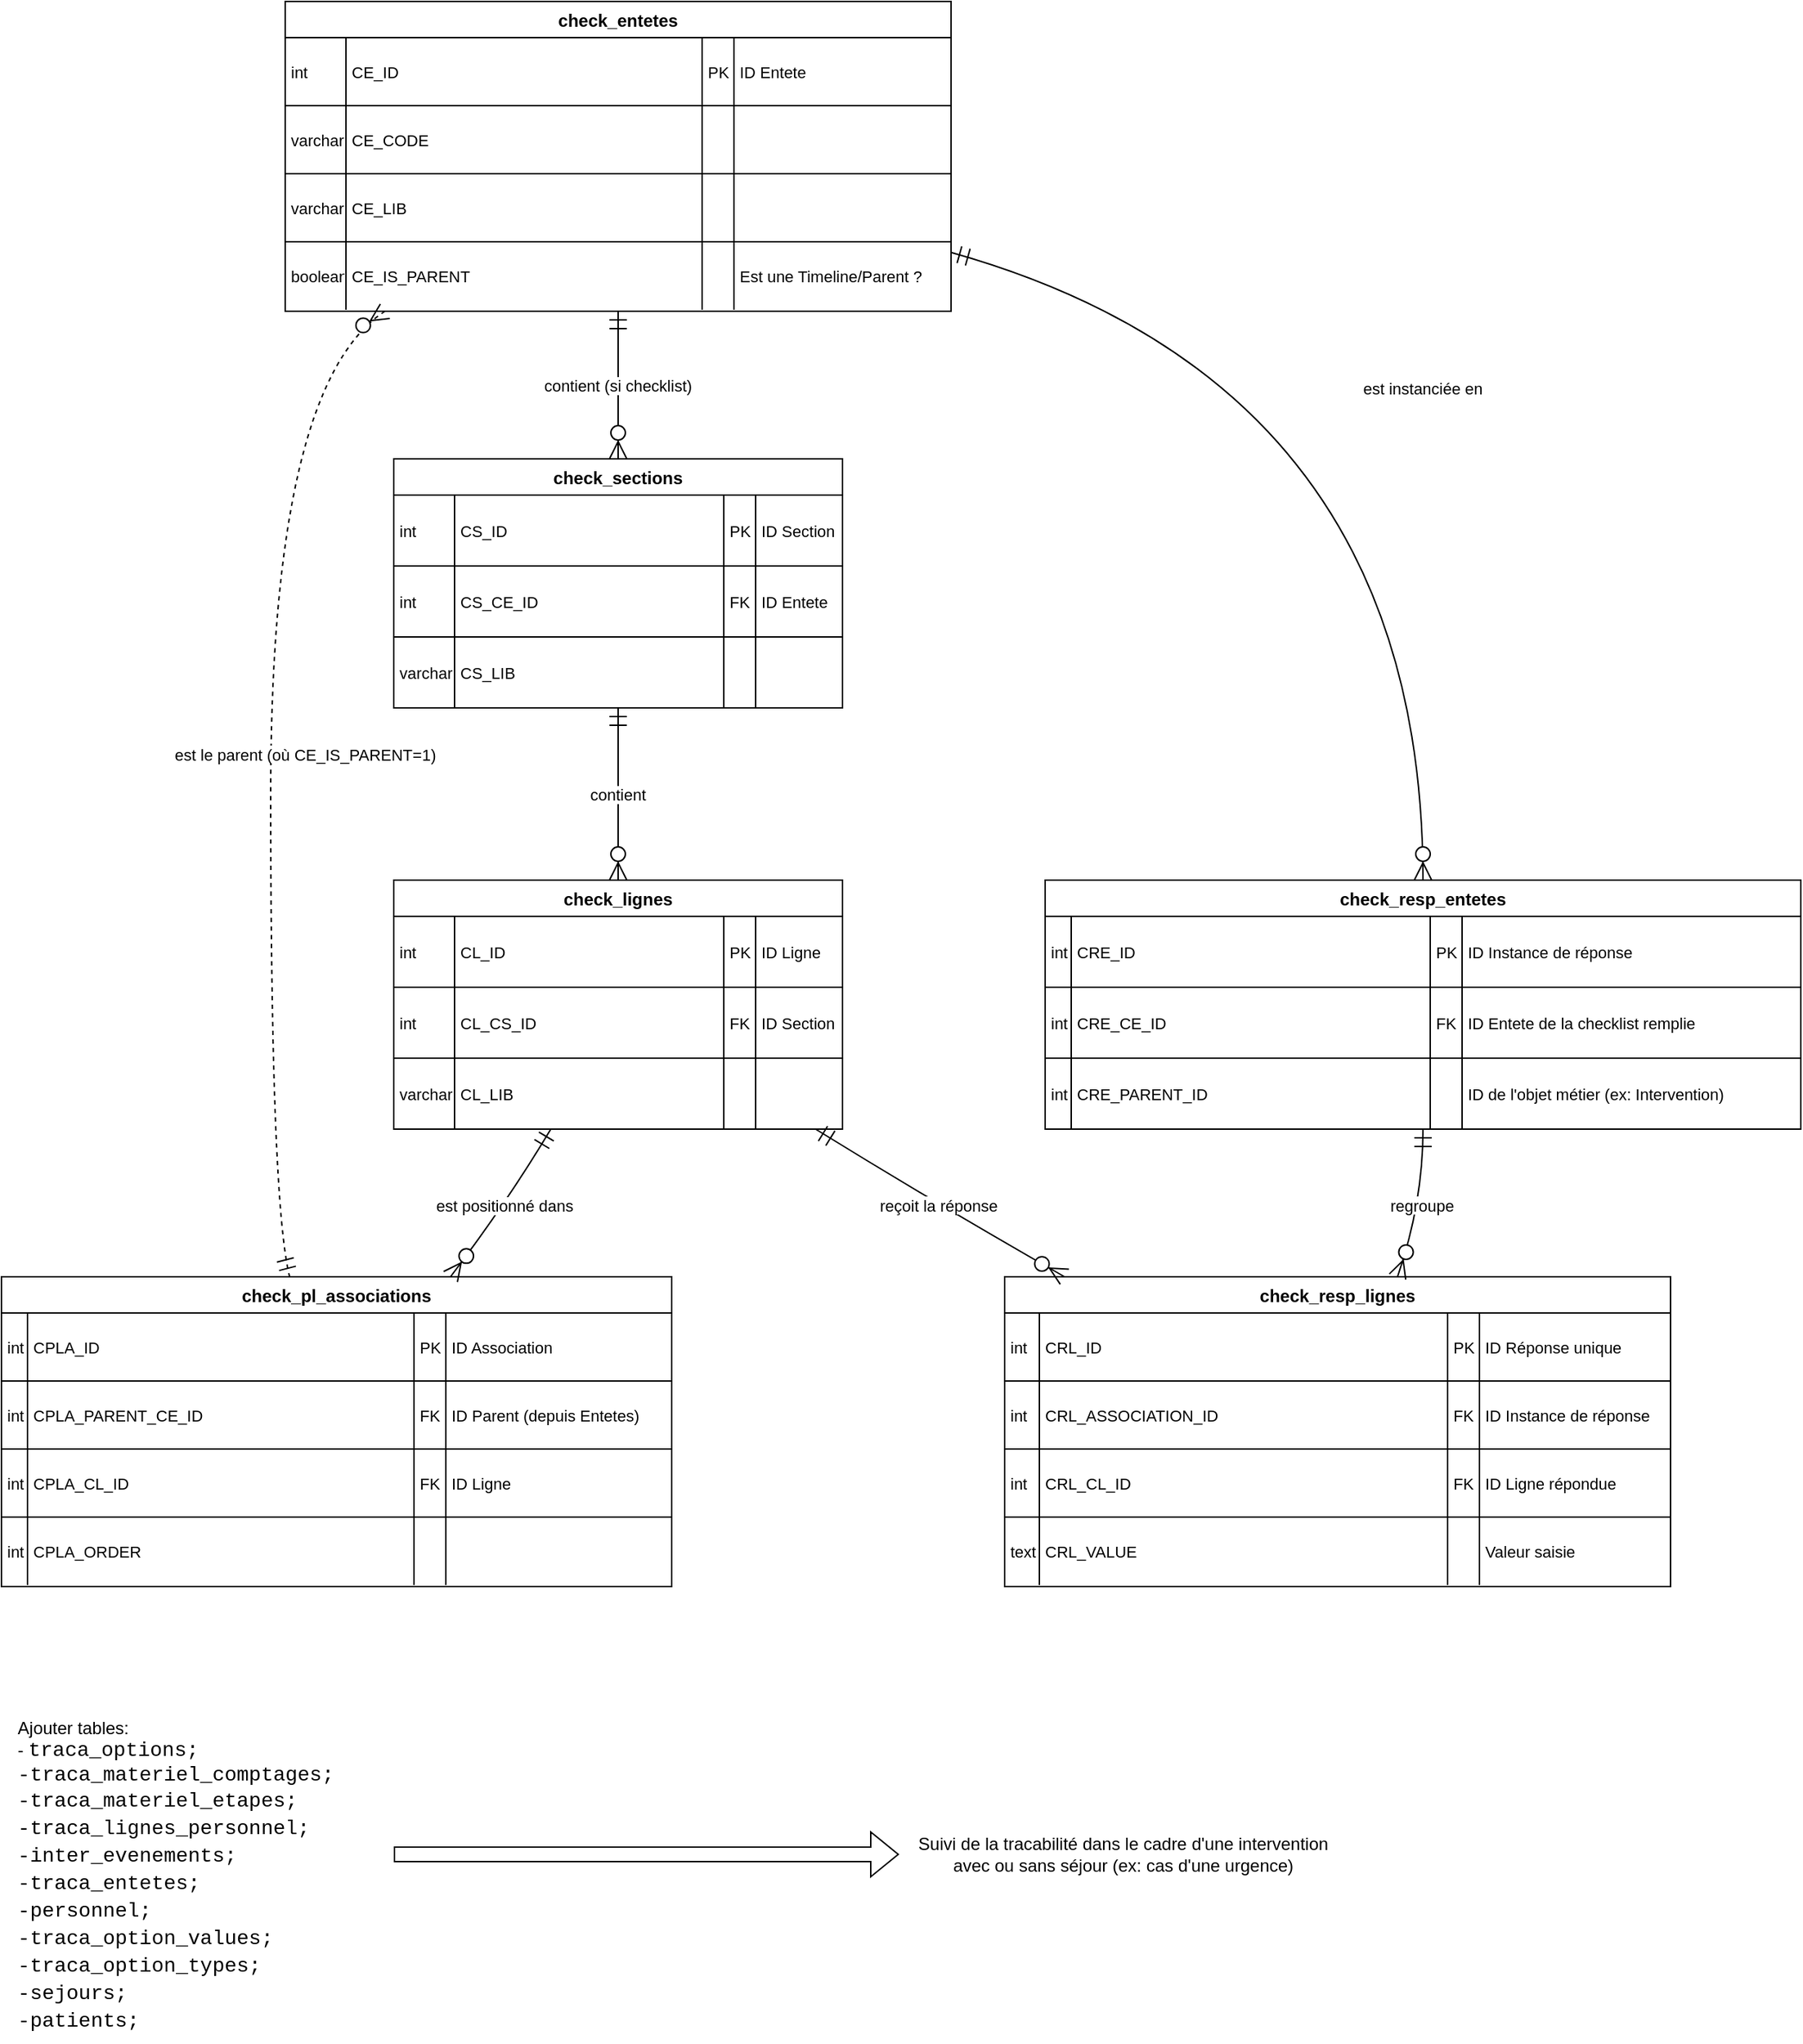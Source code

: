 <mxfile version="28.1.0">
  <diagram name="Page-1" id="tI0450gGZymvDKFin5-Z">
    <mxGraphModel dx="1001" dy="607" grid="1" gridSize="10" guides="1" tooltips="1" connect="1" arrows="1" fold="1" page="1" pageScale="1" pageWidth="1169" pageHeight="827" math="0" shadow="0">
      <root>
        <mxCell id="0" />
        <mxCell id="1" parent="0" />
        <mxCell id="Z1fGYT5zxFmEMoDy-E8V-218" value="check_entetes" style="shape=table;startSize=25;container=1;collapsible=0;childLayout=tableLayout;fixedRows=1;rowLines=1;fontStyle=1;align=center;resizeLast=1;" parent="1" vertex="1">
          <mxGeometry x="216" y="20" width="460" height="214" as="geometry" />
        </mxCell>
        <mxCell id="Z1fGYT5zxFmEMoDy-E8V-219" style="shape=tableRow;horizontal=0;startSize=0;swimlaneHead=0;swimlaneBody=0;fillColor=none;collapsible=0;dropTarget=0;points=[[0,0.5],[1,0.5]];portConstraint=eastwest;top=0;left=0;right=0;bottom=0;" parent="Z1fGYT5zxFmEMoDy-E8V-218" vertex="1">
          <mxGeometry y="25" width="460" height="47" as="geometry" />
        </mxCell>
        <mxCell id="Z1fGYT5zxFmEMoDy-E8V-220" value="int" style="shape=partialRectangle;connectable=0;fillColor=none;top=0;left=0;bottom=0;right=0;align=left;spacingLeft=2;overflow=hidden;fontSize=11;" parent="Z1fGYT5zxFmEMoDy-E8V-219" vertex="1">
          <mxGeometry width="42" height="47" as="geometry">
            <mxRectangle width="42" height="47" as="alternateBounds" />
          </mxGeometry>
        </mxCell>
        <mxCell id="Z1fGYT5zxFmEMoDy-E8V-221" value="CE_ID" style="shape=partialRectangle;connectable=0;fillColor=none;top=0;left=0;bottom=0;right=0;align=left;spacingLeft=2;overflow=hidden;fontSize=11;" parent="Z1fGYT5zxFmEMoDy-E8V-219" vertex="1">
          <mxGeometry x="42" width="246" height="47" as="geometry">
            <mxRectangle width="246" height="47" as="alternateBounds" />
          </mxGeometry>
        </mxCell>
        <mxCell id="Z1fGYT5zxFmEMoDy-E8V-222" value="PK" style="shape=partialRectangle;connectable=0;fillColor=none;top=0;left=0;bottom=0;right=0;align=left;spacingLeft=2;overflow=hidden;fontSize=11;" parent="Z1fGYT5zxFmEMoDy-E8V-219" vertex="1">
          <mxGeometry x="288" width="22" height="47" as="geometry">
            <mxRectangle width="22" height="47" as="alternateBounds" />
          </mxGeometry>
        </mxCell>
        <mxCell id="Z1fGYT5zxFmEMoDy-E8V-223" value="ID Entete" style="shape=partialRectangle;connectable=0;fillColor=none;top=0;left=0;bottom=0;right=0;align=left;spacingLeft=2;overflow=hidden;fontSize=11;" parent="Z1fGYT5zxFmEMoDy-E8V-219" vertex="1">
          <mxGeometry x="310" width="150" height="47" as="geometry">
            <mxRectangle width="150" height="47" as="alternateBounds" />
          </mxGeometry>
        </mxCell>
        <mxCell id="Z1fGYT5zxFmEMoDy-E8V-224" style="shape=tableRow;horizontal=0;startSize=0;swimlaneHead=0;swimlaneBody=0;fillColor=none;collapsible=0;dropTarget=0;points=[[0,0.5],[1,0.5]];portConstraint=eastwest;top=0;left=0;right=0;bottom=0;" parent="Z1fGYT5zxFmEMoDy-E8V-218" vertex="1">
          <mxGeometry y="72" width="460" height="47" as="geometry" />
        </mxCell>
        <mxCell id="Z1fGYT5zxFmEMoDy-E8V-225" value="varchar" style="shape=partialRectangle;connectable=0;fillColor=none;top=0;left=0;bottom=0;right=0;align=left;spacingLeft=2;overflow=hidden;fontSize=11;" parent="Z1fGYT5zxFmEMoDy-E8V-224" vertex="1">
          <mxGeometry width="42" height="47" as="geometry">
            <mxRectangle width="42" height="47" as="alternateBounds" />
          </mxGeometry>
        </mxCell>
        <mxCell id="Z1fGYT5zxFmEMoDy-E8V-226" value="CE_CODE" style="shape=partialRectangle;connectable=0;fillColor=none;top=0;left=0;bottom=0;right=0;align=left;spacingLeft=2;overflow=hidden;fontSize=11;" parent="Z1fGYT5zxFmEMoDy-E8V-224" vertex="1">
          <mxGeometry x="42" width="246" height="47" as="geometry">
            <mxRectangle width="246" height="47" as="alternateBounds" />
          </mxGeometry>
        </mxCell>
        <mxCell id="Z1fGYT5zxFmEMoDy-E8V-227" value="" style="shape=partialRectangle;connectable=0;fillColor=none;top=0;left=0;bottom=0;right=0;align=left;spacingLeft=2;overflow=hidden;fontSize=11;" parent="Z1fGYT5zxFmEMoDy-E8V-224" vertex="1">
          <mxGeometry x="288" width="22" height="47" as="geometry">
            <mxRectangle width="22" height="47" as="alternateBounds" />
          </mxGeometry>
        </mxCell>
        <mxCell id="Z1fGYT5zxFmEMoDy-E8V-228" value="" style="shape=partialRectangle;connectable=0;fillColor=none;top=0;left=0;bottom=0;right=0;align=left;spacingLeft=2;overflow=hidden;fontSize=11;" parent="Z1fGYT5zxFmEMoDy-E8V-224" vertex="1">
          <mxGeometry x="310" width="150" height="47" as="geometry">
            <mxRectangle width="150" height="47" as="alternateBounds" />
          </mxGeometry>
        </mxCell>
        <mxCell id="Z1fGYT5zxFmEMoDy-E8V-229" style="shape=tableRow;horizontal=0;startSize=0;swimlaneHead=0;swimlaneBody=0;fillColor=none;collapsible=0;dropTarget=0;points=[[0,0.5],[1,0.5]];portConstraint=eastwest;top=0;left=0;right=0;bottom=0;" parent="Z1fGYT5zxFmEMoDy-E8V-218" vertex="1">
          <mxGeometry y="119" width="460" height="47" as="geometry" />
        </mxCell>
        <mxCell id="Z1fGYT5zxFmEMoDy-E8V-230" value="varchar" style="shape=partialRectangle;connectable=0;fillColor=none;top=0;left=0;bottom=0;right=0;align=left;spacingLeft=2;overflow=hidden;fontSize=11;" parent="Z1fGYT5zxFmEMoDy-E8V-229" vertex="1">
          <mxGeometry width="42" height="47" as="geometry">
            <mxRectangle width="42" height="47" as="alternateBounds" />
          </mxGeometry>
        </mxCell>
        <mxCell id="Z1fGYT5zxFmEMoDy-E8V-231" value="CE_LIB" style="shape=partialRectangle;connectable=0;fillColor=none;top=0;left=0;bottom=0;right=0;align=left;spacingLeft=2;overflow=hidden;fontSize=11;" parent="Z1fGYT5zxFmEMoDy-E8V-229" vertex="1">
          <mxGeometry x="42" width="246" height="47" as="geometry">
            <mxRectangle width="246" height="47" as="alternateBounds" />
          </mxGeometry>
        </mxCell>
        <mxCell id="Z1fGYT5zxFmEMoDy-E8V-232" value="" style="shape=partialRectangle;connectable=0;fillColor=none;top=0;left=0;bottom=0;right=0;align=left;spacingLeft=2;overflow=hidden;fontSize=11;" parent="Z1fGYT5zxFmEMoDy-E8V-229" vertex="1">
          <mxGeometry x="288" width="22" height="47" as="geometry">
            <mxRectangle width="22" height="47" as="alternateBounds" />
          </mxGeometry>
        </mxCell>
        <mxCell id="Z1fGYT5zxFmEMoDy-E8V-233" value="" style="shape=partialRectangle;connectable=0;fillColor=none;top=0;left=0;bottom=0;right=0;align=left;spacingLeft=2;overflow=hidden;fontSize=11;" parent="Z1fGYT5zxFmEMoDy-E8V-229" vertex="1">
          <mxGeometry x="310" width="150" height="47" as="geometry">
            <mxRectangle width="150" height="47" as="alternateBounds" />
          </mxGeometry>
        </mxCell>
        <mxCell id="Z1fGYT5zxFmEMoDy-E8V-234" style="shape=tableRow;horizontal=0;startSize=0;swimlaneHead=0;swimlaneBody=0;fillColor=none;collapsible=0;dropTarget=0;points=[[0,0.5],[1,0.5]];portConstraint=eastwest;top=0;left=0;right=0;bottom=0;" parent="Z1fGYT5zxFmEMoDy-E8V-218" vertex="1">
          <mxGeometry y="166" width="460" height="47" as="geometry" />
        </mxCell>
        <mxCell id="Z1fGYT5zxFmEMoDy-E8V-235" value="boolean" style="shape=partialRectangle;connectable=0;fillColor=none;top=0;left=0;bottom=0;right=0;align=left;spacingLeft=2;overflow=hidden;fontSize=11;" parent="Z1fGYT5zxFmEMoDy-E8V-234" vertex="1">
          <mxGeometry width="42" height="47" as="geometry">
            <mxRectangle width="42" height="47" as="alternateBounds" />
          </mxGeometry>
        </mxCell>
        <mxCell id="Z1fGYT5zxFmEMoDy-E8V-236" value="CE_IS_PARENT" style="shape=partialRectangle;connectable=0;fillColor=none;top=0;left=0;bottom=0;right=0;align=left;spacingLeft=2;overflow=hidden;fontSize=11;" parent="Z1fGYT5zxFmEMoDy-E8V-234" vertex="1">
          <mxGeometry x="42" width="246" height="47" as="geometry">
            <mxRectangle width="246" height="47" as="alternateBounds" />
          </mxGeometry>
        </mxCell>
        <mxCell id="Z1fGYT5zxFmEMoDy-E8V-237" value="" style="shape=partialRectangle;connectable=0;fillColor=none;top=0;left=0;bottom=0;right=0;align=left;spacingLeft=2;overflow=hidden;fontSize=11;" parent="Z1fGYT5zxFmEMoDy-E8V-234" vertex="1">
          <mxGeometry x="288" width="22" height="47" as="geometry">
            <mxRectangle width="22" height="47" as="alternateBounds" />
          </mxGeometry>
        </mxCell>
        <mxCell id="Z1fGYT5zxFmEMoDy-E8V-238" value="Est une Timeline/Parent ?" style="shape=partialRectangle;connectable=0;fillColor=none;top=0;left=0;bottom=0;right=0;align=left;spacingLeft=2;overflow=hidden;fontSize=11;" parent="Z1fGYT5zxFmEMoDy-E8V-234" vertex="1">
          <mxGeometry x="310" width="150" height="47" as="geometry">
            <mxRectangle width="150" height="47" as="alternateBounds" />
          </mxGeometry>
        </mxCell>
        <mxCell id="Z1fGYT5zxFmEMoDy-E8V-239" value="check_sections" style="shape=table;startSize=25;container=1;collapsible=0;childLayout=tableLayout;fixedRows=1;rowLines=1;fontStyle=1;align=center;resizeLast=1;" parent="1" vertex="1">
          <mxGeometry x="291" y="336" width="310" height="172" as="geometry" />
        </mxCell>
        <mxCell id="Z1fGYT5zxFmEMoDy-E8V-240" style="shape=tableRow;horizontal=0;startSize=0;swimlaneHead=0;swimlaneBody=0;fillColor=none;collapsible=0;dropTarget=0;points=[[0,0.5],[1,0.5]];portConstraint=eastwest;top=0;left=0;right=0;bottom=0;" parent="Z1fGYT5zxFmEMoDy-E8V-239" vertex="1">
          <mxGeometry y="25" width="310" height="49" as="geometry" />
        </mxCell>
        <mxCell id="Z1fGYT5zxFmEMoDy-E8V-241" value="int" style="shape=partialRectangle;connectable=0;fillColor=none;top=0;left=0;bottom=0;right=0;align=left;spacingLeft=2;overflow=hidden;fontSize=11;" parent="Z1fGYT5zxFmEMoDy-E8V-240" vertex="1">
          <mxGeometry width="42" height="49" as="geometry">
            <mxRectangle width="42" height="49" as="alternateBounds" />
          </mxGeometry>
        </mxCell>
        <mxCell id="Z1fGYT5zxFmEMoDy-E8V-242" value="CS_ID" style="shape=partialRectangle;connectable=0;fillColor=none;top=0;left=0;bottom=0;right=0;align=left;spacingLeft=2;overflow=hidden;fontSize=11;" parent="Z1fGYT5zxFmEMoDy-E8V-240" vertex="1">
          <mxGeometry x="42" width="186" height="49" as="geometry">
            <mxRectangle width="186" height="49" as="alternateBounds" />
          </mxGeometry>
        </mxCell>
        <mxCell id="Z1fGYT5zxFmEMoDy-E8V-243" value="PK" style="shape=partialRectangle;connectable=0;fillColor=none;top=0;left=0;bottom=0;right=0;align=left;spacingLeft=2;overflow=hidden;fontSize=11;" parent="Z1fGYT5zxFmEMoDy-E8V-240" vertex="1">
          <mxGeometry x="228" width="22" height="49" as="geometry">
            <mxRectangle width="22" height="49" as="alternateBounds" />
          </mxGeometry>
        </mxCell>
        <mxCell id="Z1fGYT5zxFmEMoDy-E8V-244" value="ID Section" style="shape=partialRectangle;connectable=0;fillColor=none;top=0;left=0;bottom=0;right=0;align=left;spacingLeft=2;overflow=hidden;fontSize=11;" parent="Z1fGYT5zxFmEMoDy-E8V-240" vertex="1">
          <mxGeometry x="250" width="60" height="49" as="geometry">
            <mxRectangle width="60" height="49" as="alternateBounds" />
          </mxGeometry>
        </mxCell>
        <mxCell id="Z1fGYT5zxFmEMoDy-E8V-245" style="shape=tableRow;horizontal=0;startSize=0;swimlaneHead=0;swimlaneBody=0;fillColor=none;collapsible=0;dropTarget=0;points=[[0,0.5],[1,0.5]];portConstraint=eastwest;top=0;left=0;right=0;bottom=0;" parent="Z1fGYT5zxFmEMoDy-E8V-239" vertex="1">
          <mxGeometry y="74" width="310" height="49" as="geometry" />
        </mxCell>
        <mxCell id="Z1fGYT5zxFmEMoDy-E8V-246" value="int" style="shape=partialRectangle;connectable=0;fillColor=none;top=0;left=0;bottom=0;right=0;align=left;spacingLeft=2;overflow=hidden;fontSize=11;" parent="Z1fGYT5zxFmEMoDy-E8V-245" vertex="1">
          <mxGeometry width="42" height="49" as="geometry">
            <mxRectangle width="42" height="49" as="alternateBounds" />
          </mxGeometry>
        </mxCell>
        <mxCell id="Z1fGYT5zxFmEMoDy-E8V-247" value="CS_CE_ID" style="shape=partialRectangle;connectable=0;fillColor=none;top=0;left=0;bottom=0;right=0;align=left;spacingLeft=2;overflow=hidden;fontSize=11;" parent="Z1fGYT5zxFmEMoDy-E8V-245" vertex="1">
          <mxGeometry x="42" width="186" height="49" as="geometry">
            <mxRectangle width="186" height="49" as="alternateBounds" />
          </mxGeometry>
        </mxCell>
        <mxCell id="Z1fGYT5zxFmEMoDy-E8V-248" value="FK" style="shape=partialRectangle;connectable=0;fillColor=none;top=0;left=0;bottom=0;right=0;align=left;spacingLeft=2;overflow=hidden;fontSize=11;" parent="Z1fGYT5zxFmEMoDy-E8V-245" vertex="1">
          <mxGeometry x="228" width="22" height="49" as="geometry">
            <mxRectangle width="22" height="49" as="alternateBounds" />
          </mxGeometry>
        </mxCell>
        <mxCell id="Z1fGYT5zxFmEMoDy-E8V-249" value="ID Entete" style="shape=partialRectangle;connectable=0;fillColor=none;top=0;left=0;bottom=0;right=0;align=left;spacingLeft=2;overflow=hidden;fontSize=11;" parent="Z1fGYT5zxFmEMoDy-E8V-245" vertex="1">
          <mxGeometry x="250" width="60" height="49" as="geometry">
            <mxRectangle width="60" height="49" as="alternateBounds" />
          </mxGeometry>
        </mxCell>
        <mxCell id="Z1fGYT5zxFmEMoDy-E8V-250" style="shape=tableRow;horizontal=0;startSize=0;swimlaneHead=0;swimlaneBody=0;fillColor=none;collapsible=0;dropTarget=0;points=[[0,0.5],[1,0.5]];portConstraint=eastwest;top=0;left=0;right=0;bottom=0;" parent="Z1fGYT5zxFmEMoDy-E8V-239" vertex="1">
          <mxGeometry y="123" width="310" height="49" as="geometry" />
        </mxCell>
        <mxCell id="Z1fGYT5zxFmEMoDy-E8V-251" value="varchar" style="shape=partialRectangle;connectable=0;fillColor=none;top=0;left=0;bottom=0;right=0;align=left;spacingLeft=2;overflow=hidden;fontSize=11;" parent="Z1fGYT5zxFmEMoDy-E8V-250" vertex="1">
          <mxGeometry width="42" height="49" as="geometry">
            <mxRectangle width="42" height="49" as="alternateBounds" />
          </mxGeometry>
        </mxCell>
        <mxCell id="Z1fGYT5zxFmEMoDy-E8V-252" value="CS_LIB" style="shape=partialRectangle;connectable=0;fillColor=none;top=0;left=0;bottom=0;right=0;align=left;spacingLeft=2;overflow=hidden;fontSize=11;" parent="Z1fGYT5zxFmEMoDy-E8V-250" vertex="1">
          <mxGeometry x="42" width="186" height="49" as="geometry">
            <mxRectangle width="186" height="49" as="alternateBounds" />
          </mxGeometry>
        </mxCell>
        <mxCell id="Z1fGYT5zxFmEMoDy-E8V-253" value="" style="shape=partialRectangle;connectable=0;fillColor=none;top=0;left=0;bottom=0;right=0;align=left;spacingLeft=2;overflow=hidden;fontSize=11;" parent="Z1fGYT5zxFmEMoDy-E8V-250" vertex="1">
          <mxGeometry x="228" width="22" height="49" as="geometry">
            <mxRectangle width="22" height="49" as="alternateBounds" />
          </mxGeometry>
        </mxCell>
        <mxCell id="Z1fGYT5zxFmEMoDy-E8V-254" value="" style="shape=partialRectangle;connectable=0;fillColor=none;top=0;left=0;bottom=0;right=0;align=left;spacingLeft=2;overflow=hidden;fontSize=11;" parent="Z1fGYT5zxFmEMoDy-E8V-250" vertex="1">
          <mxGeometry x="250" width="60" height="49" as="geometry">
            <mxRectangle width="60" height="49" as="alternateBounds" />
          </mxGeometry>
        </mxCell>
        <mxCell id="Z1fGYT5zxFmEMoDy-E8V-255" value="check_lignes" style="shape=table;startSize=25;container=1;collapsible=0;childLayout=tableLayout;fixedRows=1;rowLines=1;fontStyle=1;align=center;resizeLast=1;" parent="1" vertex="1">
          <mxGeometry x="291" y="627" width="310" height="172" as="geometry" />
        </mxCell>
        <mxCell id="Z1fGYT5zxFmEMoDy-E8V-256" style="shape=tableRow;horizontal=0;startSize=0;swimlaneHead=0;swimlaneBody=0;fillColor=none;collapsible=0;dropTarget=0;points=[[0,0.5],[1,0.5]];portConstraint=eastwest;top=0;left=0;right=0;bottom=0;" parent="Z1fGYT5zxFmEMoDy-E8V-255" vertex="1">
          <mxGeometry y="25" width="310" height="49" as="geometry" />
        </mxCell>
        <mxCell id="Z1fGYT5zxFmEMoDy-E8V-257" value="int" style="shape=partialRectangle;connectable=0;fillColor=none;top=0;left=0;bottom=0;right=0;align=left;spacingLeft=2;overflow=hidden;fontSize=11;" parent="Z1fGYT5zxFmEMoDy-E8V-256" vertex="1">
          <mxGeometry width="42" height="49" as="geometry">
            <mxRectangle width="42" height="49" as="alternateBounds" />
          </mxGeometry>
        </mxCell>
        <mxCell id="Z1fGYT5zxFmEMoDy-E8V-258" value="CL_ID" style="shape=partialRectangle;connectable=0;fillColor=none;top=0;left=0;bottom=0;right=0;align=left;spacingLeft=2;overflow=hidden;fontSize=11;" parent="Z1fGYT5zxFmEMoDy-E8V-256" vertex="1">
          <mxGeometry x="42" width="186" height="49" as="geometry">
            <mxRectangle width="186" height="49" as="alternateBounds" />
          </mxGeometry>
        </mxCell>
        <mxCell id="Z1fGYT5zxFmEMoDy-E8V-259" value="PK" style="shape=partialRectangle;connectable=0;fillColor=none;top=0;left=0;bottom=0;right=0;align=left;spacingLeft=2;overflow=hidden;fontSize=11;" parent="Z1fGYT5zxFmEMoDy-E8V-256" vertex="1">
          <mxGeometry x="228" width="22" height="49" as="geometry">
            <mxRectangle width="22" height="49" as="alternateBounds" />
          </mxGeometry>
        </mxCell>
        <mxCell id="Z1fGYT5zxFmEMoDy-E8V-260" value="ID Ligne" style="shape=partialRectangle;connectable=0;fillColor=none;top=0;left=0;bottom=0;right=0;align=left;spacingLeft=2;overflow=hidden;fontSize=11;" parent="Z1fGYT5zxFmEMoDy-E8V-256" vertex="1">
          <mxGeometry x="250" width="60" height="49" as="geometry">
            <mxRectangle width="60" height="49" as="alternateBounds" />
          </mxGeometry>
        </mxCell>
        <mxCell id="Z1fGYT5zxFmEMoDy-E8V-261" style="shape=tableRow;horizontal=0;startSize=0;swimlaneHead=0;swimlaneBody=0;fillColor=none;collapsible=0;dropTarget=0;points=[[0,0.5],[1,0.5]];portConstraint=eastwest;top=0;left=0;right=0;bottom=0;" parent="Z1fGYT5zxFmEMoDy-E8V-255" vertex="1">
          <mxGeometry y="74" width="310" height="49" as="geometry" />
        </mxCell>
        <mxCell id="Z1fGYT5zxFmEMoDy-E8V-262" value="int" style="shape=partialRectangle;connectable=0;fillColor=none;top=0;left=0;bottom=0;right=0;align=left;spacingLeft=2;overflow=hidden;fontSize=11;" parent="Z1fGYT5zxFmEMoDy-E8V-261" vertex="1">
          <mxGeometry width="42" height="49" as="geometry">
            <mxRectangle width="42" height="49" as="alternateBounds" />
          </mxGeometry>
        </mxCell>
        <mxCell id="Z1fGYT5zxFmEMoDy-E8V-263" value="CL_CS_ID" style="shape=partialRectangle;connectable=0;fillColor=none;top=0;left=0;bottom=0;right=0;align=left;spacingLeft=2;overflow=hidden;fontSize=11;" parent="Z1fGYT5zxFmEMoDy-E8V-261" vertex="1">
          <mxGeometry x="42" width="186" height="49" as="geometry">
            <mxRectangle width="186" height="49" as="alternateBounds" />
          </mxGeometry>
        </mxCell>
        <mxCell id="Z1fGYT5zxFmEMoDy-E8V-264" value="FK" style="shape=partialRectangle;connectable=0;fillColor=none;top=0;left=0;bottom=0;right=0;align=left;spacingLeft=2;overflow=hidden;fontSize=11;" parent="Z1fGYT5zxFmEMoDy-E8V-261" vertex="1">
          <mxGeometry x="228" width="22" height="49" as="geometry">
            <mxRectangle width="22" height="49" as="alternateBounds" />
          </mxGeometry>
        </mxCell>
        <mxCell id="Z1fGYT5zxFmEMoDy-E8V-265" value="ID Section" style="shape=partialRectangle;connectable=0;fillColor=none;top=0;left=0;bottom=0;right=0;align=left;spacingLeft=2;overflow=hidden;fontSize=11;" parent="Z1fGYT5zxFmEMoDy-E8V-261" vertex="1">
          <mxGeometry x="250" width="60" height="49" as="geometry">
            <mxRectangle width="60" height="49" as="alternateBounds" />
          </mxGeometry>
        </mxCell>
        <mxCell id="Z1fGYT5zxFmEMoDy-E8V-266" style="shape=tableRow;horizontal=0;startSize=0;swimlaneHead=0;swimlaneBody=0;fillColor=none;collapsible=0;dropTarget=0;points=[[0,0.5],[1,0.5]];portConstraint=eastwest;top=0;left=0;right=0;bottom=0;" parent="Z1fGYT5zxFmEMoDy-E8V-255" vertex="1">
          <mxGeometry y="123" width="310" height="49" as="geometry" />
        </mxCell>
        <mxCell id="Z1fGYT5zxFmEMoDy-E8V-267" value="varchar" style="shape=partialRectangle;connectable=0;fillColor=none;top=0;left=0;bottom=0;right=0;align=left;spacingLeft=2;overflow=hidden;fontSize=11;" parent="Z1fGYT5zxFmEMoDy-E8V-266" vertex="1">
          <mxGeometry width="42" height="49" as="geometry">
            <mxRectangle width="42" height="49" as="alternateBounds" />
          </mxGeometry>
        </mxCell>
        <mxCell id="Z1fGYT5zxFmEMoDy-E8V-268" value="CL_LIB" style="shape=partialRectangle;connectable=0;fillColor=none;top=0;left=0;bottom=0;right=0;align=left;spacingLeft=2;overflow=hidden;fontSize=11;" parent="Z1fGYT5zxFmEMoDy-E8V-266" vertex="1">
          <mxGeometry x="42" width="186" height="49" as="geometry">
            <mxRectangle width="186" height="49" as="alternateBounds" />
          </mxGeometry>
        </mxCell>
        <mxCell id="Z1fGYT5zxFmEMoDy-E8V-269" value="" style="shape=partialRectangle;connectable=0;fillColor=none;top=0;left=0;bottom=0;right=0;align=left;spacingLeft=2;overflow=hidden;fontSize=11;" parent="Z1fGYT5zxFmEMoDy-E8V-266" vertex="1">
          <mxGeometry x="228" width="22" height="49" as="geometry">
            <mxRectangle width="22" height="49" as="alternateBounds" />
          </mxGeometry>
        </mxCell>
        <mxCell id="Z1fGYT5zxFmEMoDy-E8V-270" value="" style="shape=partialRectangle;connectable=0;fillColor=none;top=0;left=0;bottom=0;right=0;align=left;spacingLeft=2;overflow=hidden;fontSize=11;" parent="Z1fGYT5zxFmEMoDy-E8V-266" vertex="1">
          <mxGeometry x="250" width="60" height="49" as="geometry">
            <mxRectangle width="60" height="49" as="alternateBounds" />
          </mxGeometry>
        </mxCell>
        <mxCell id="Z1fGYT5zxFmEMoDy-E8V-271" value="check_pl_associations" style="shape=table;startSize=25;container=1;collapsible=0;childLayout=tableLayout;fixedRows=1;rowLines=1;fontStyle=1;align=center;resizeLast=1;" parent="1" vertex="1">
          <mxGeometry x="20" y="901" width="463" height="214" as="geometry" />
        </mxCell>
        <mxCell id="Z1fGYT5zxFmEMoDy-E8V-272" style="shape=tableRow;horizontal=0;startSize=0;swimlaneHead=0;swimlaneBody=0;fillColor=none;collapsible=0;dropTarget=0;points=[[0,0.5],[1,0.5]];portConstraint=eastwest;top=0;left=0;right=0;bottom=0;" parent="Z1fGYT5zxFmEMoDy-E8V-271" vertex="1">
          <mxGeometry y="25" width="463" height="47" as="geometry" />
        </mxCell>
        <mxCell id="Z1fGYT5zxFmEMoDy-E8V-273" value="int" style="shape=partialRectangle;connectable=0;fillColor=none;top=0;left=0;bottom=0;right=0;align=left;spacingLeft=2;overflow=hidden;fontSize=11;" parent="Z1fGYT5zxFmEMoDy-E8V-272" vertex="1">
          <mxGeometry width="18" height="47" as="geometry">
            <mxRectangle width="18" height="47" as="alternateBounds" />
          </mxGeometry>
        </mxCell>
        <mxCell id="Z1fGYT5zxFmEMoDy-E8V-274" value="CPLA_ID" style="shape=partialRectangle;connectable=0;fillColor=none;top=0;left=0;bottom=0;right=0;align=left;spacingLeft=2;overflow=hidden;fontSize=11;" parent="Z1fGYT5zxFmEMoDy-E8V-272" vertex="1">
          <mxGeometry x="18" width="267" height="47" as="geometry">
            <mxRectangle width="267" height="47" as="alternateBounds" />
          </mxGeometry>
        </mxCell>
        <mxCell id="Z1fGYT5zxFmEMoDy-E8V-275" value="PK" style="shape=partialRectangle;connectable=0;fillColor=none;top=0;left=0;bottom=0;right=0;align=left;spacingLeft=2;overflow=hidden;fontSize=11;" parent="Z1fGYT5zxFmEMoDy-E8V-272" vertex="1">
          <mxGeometry x="285" width="22" height="47" as="geometry">
            <mxRectangle width="22" height="47" as="alternateBounds" />
          </mxGeometry>
        </mxCell>
        <mxCell id="Z1fGYT5zxFmEMoDy-E8V-276" value="ID Association" style="shape=partialRectangle;connectable=0;fillColor=none;top=0;left=0;bottom=0;right=0;align=left;spacingLeft=2;overflow=hidden;fontSize=11;" parent="Z1fGYT5zxFmEMoDy-E8V-272" vertex="1">
          <mxGeometry x="307" width="156" height="47" as="geometry">
            <mxRectangle width="156" height="47" as="alternateBounds" />
          </mxGeometry>
        </mxCell>
        <mxCell id="Z1fGYT5zxFmEMoDy-E8V-277" style="shape=tableRow;horizontal=0;startSize=0;swimlaneHead=0;swimlaneBody=0;fillColor=none;collapsible=0;dropTarget=0;points=[[0,0.5],[1,0.5]];portConstraint=eastwest;top=0;left=0;right=0;bottom=0;" parent="Z1fGYT5zxFmEMoDy-E8V-271" vertex="1">
          <mxGeometry y="72" width="463" height="47" as="geometry" />
        </mxCell>
        <mxCell id="Z1fGYT5zxFmEMoDy-E8V-278" value="int" style="shape=partialRectangle;connectable=0;fillColor=none;top=0;left=0;bottom=0;right=0;align=left;spacingLeft=2;overflow=hidden;fontSize=11;" parent="Z1fGYT5zxFmEMoDy-E8V-277" vertex="1">
          <mxGeometry width="18" height="47" as="geometry">
            <mxRectangle width="18" height="47" as="alternateBounds" />
          </mxGeometry>
        </mxCell>
        <mxCell id="Z1fGYT5zxFmEMoDy-E8V-279" value="CPLA_PARENT_CE_ID" style="shape=partialRectangle;connectable=0;fillColor=none;top=0;left=0;bottom=0;right=0;align=left;spacingLeft=2;overflow=hidden;fontSize=11;" parent="Z1fGYT5zxFmEMoDy-E8V-277" vertex="1">
          <mxGeometry x="18" width="267" height="47" as="geometry">
            <mxRectangle width="267" height="47" as="alternateBounds" />
          </mxGeometry>
        </mxCell>
        <mxCell id="Z1fGYT5zxFmEMoDy-E8V-280" value="FK" style="shape=partialRectangle;connectable=0;fillColor=none;top=0;left=0;bottom=0;right=0;align=left;spacingLeft=2;overflow=hidden;fontSize=11;" parent="Z1fGYT5zxFmEMoDy-E8V-277" vertex="1">
          <mxGeometry x="285" width="22" height="47" as="geometry">
            <mxRectangle width="22" height="47" as="alternateBounds" />
          </mxGeometry>
        </mxCell>
        <mxCell id="Z1fGYT5zxFmEMoDy-E8V-281" value="ID Parent (depuis Entetes)" style="shape=partialRectangle;connectable=0;fillColor=none;top=0;left=0;bottom=0;right=0;align=left;spacingLeft=2;overflow=hidden;fontSize=11;" parent="Z1fGYT5zxFmEMoDy-E8V-277" vertex="1">
          <mxGeometry x="307" width="156" height="47" as="geometry">
            <mxRectangle width="156" height="47" as="alternateBounds" />
          </mxGeometry>
        </mxCell>
        <mxCell id="Z1fGYT5zxFmEMoDy-E8V-282" style="shape=tableRow;horizontal=0;startSize=0;swimlaneHead=0;swimlaneBody=0;fillColor=none;collapsible=0;dropTarget=0;points=[[0,0.5],[1,0.5]];portConstraint=eastwest;top=0;left=0;right=0;bottom=0;" parent="Z1fGYT5zxFmEMoDy-E8V-271" vertex="1">
          <mxGeometry y="119" width="463" height="47" as="geometry" />
        </mxCell>
        <mxCell id="Z1fGYT5zxFmEMoDy-E8V-283" value="int" style="shape=partialRectangle;connectable=0;fillColor=none;top=0;left=0;bottom=0;right=0;align=left;spacingLeft=2;overflow=hidden;fontSize=11;" parent="Z1fGYT5zxFmEMoDy-E8V-282" vertex="1">
          <mxGeometry width="18" height="47" as="geometry">
            <mxRectangle width="18" height="47" as="alternateBounds" />
          </mxGeometry>
        </mxCell>
        <mxCell id="Z1fGYT5zxFmEMoDy-E8V-284" value="CPLA_CL_ID" style="shape=partialRectangle;connectable=0;fillColor=none;top=0;left=0;bottom=0;right=0;align=left;spacingLeft=2;overflow=hidden;fontSize=11;" parent="Z1fGYT5zxFmEMoDy-E8V-282" vertex="1">
          <mxGeometry x="18" width="267" height="47" as="geometry">
            <mxRectangle width="267" height="47" as="alternateBounds" />
          </mxGeometry>
        </mxCell>
        <mxCell id="Z1fGYT5zxFmEMoDy-E8V-285" value="FK" style="shape=partialRectangle;connectable=0;fillColor=none;top=0;left=0;bottom=0;right=0;align=left;spacingLeft=2;overflow=hidden;fontSize=11;" parent="Z1fGYT5zxFmEMoDy-E8V-282" vertex="1">
          <mxGeometry x="285" width="22" height="47" as="geometry">
            <mxRectangle width="22" height="47" as="alternateBounds" />
          </mxGeometry>
        </mxCell>
        <mxCell id="Z1fGYT5zxFmEMoDy-E8V-286" value="ID Ligne" style="shape=partialRectangle;connectable=0;fillColor=none;top=0;left=0;bottom=0;right=0;align=left;spacingLeft=2;overflow=hidden;fontSize=11;" parent="Z1fGYT5zxFmEMoDy-E8V-282" vertex="1">
          <mxGeometry x="307" width="156" height="47" as="geometry">
            <mxRectangle width="156" height="47" as="alternateBounds" />
          </mxGeometry>
        </mxCell>
        <mxCell id="Z1fGYT5zxFmEMoDy-E8V-287" style="shape=tableRow;horizontal=0;startSize=0;swimlaneHead=0;swimlaneBody=0;fillColor=none;collapsible=0;dropTarget=0;points=[[0,0.5],[1,0.5]];portConstraint=eastwest;top=0;left=0;right=0;bottom=0;" parent="Z1fGYT5zxFmEMoDy-E8V-271" vertex="1">
          <mxGeometry y="166" width="463" height="47" as="geometry" />
        </mxCell>
        <mxCell id="Z1fGYT5zxFmEMoDy-E8V-288" value="int" style="shape=partialRectangle;connectable=0;fillColor=none;top=0;left=0;bottom=0;right=0;align=left;spacingLeft=2;overflow=hidden;fontSize=11;" parent="Z1fGYT5zxFmEMoDy-E8V-287" vertex="1">
          <mxGeometry width="18" height="47" as="geometry">
            <mxRectangle width="18" height="47" as="alternateBounds" />
          </mxGeometry>
        </mxCell>
        <mxCell id="Z1fGYT5zxFmEMoDy-E8V-289" value="CPLA_ORDER" style="shape=partialRectangle;connectable=0;fillColor=none;top=0;left=0;bottom=0;right=0;align=left;spacingLeft=2;overflow=hidden;fontSize=11;" parent="Z1fGYT5zxFmEMoDy-E8V-287" vertex="1">
          <mxGeometry x="18" width="267" height="47" as="geometry">
            <mxRectangle width="267" height="47" as="alternateBounds" />
          </mxGeometry>
        </mxCell>
        <mxCell id="Z1fGYT5zxFmEMoDy-E8V-290" value="" style="shape=partialRectangle;connectable=0;fillColor=none;top=0;left=0;bottom=0;right=0;align=left;spacingLeft=2;overflow=hidden;fontSize=11;" parent="Z1fGYT5zxFmEMoDy-E8V-287" vertex="1">
          <mxGeometry x="285" width="22" height="47" as="geometry">
            <mxRectangle width="22" height="47" as="alternateBounds" />
          </mxGeometry>
        </mxCell>
        <mxCell id="Z1fGYT5zxFmEMoDy-E8V-291" value="" style="shape=partialRectangle;connectable=0;fillColor=none;top=0;left=0;bottom=0;right=0;align=left;spacingLeft=2;overflow=hidden;fontSize=11;" parent="Z1fGYT5zxFmEMoDy-E8V-287" vertex="1">
          <mxGeometry x="307" width="156" height="47" as="geometry">
            <mxRectangle width="156" height="47" as="alternateBounds" />
          </mxGeometry>
        </mxCell>
        <mxCell id="Z1fGYT5zxFmEMoDy-E8V-292" value="check_resp_entetes" style="shape=table;startSize=25;container=1;collapsible=0;childLayout=tableLayout;fixedRows=1;rowLines=1;fontStyle=1;align=center;resizeLast=1;" parent="1" vertex="1">
          <mxGeometry x="741" y="627" width="522" height="172" as="geometry" />
        </mxCell>
        <mxCell id="Z1fGYT5zxFmEMoDy-E8V-293" style="shape=tableRow;horizontal=0;startSize=0;swimlaneHead=0;swimlaneBody=0;fillColor=none;collapsible=0;dropTarget=0;points=[[0,0.5],[1,0.5]];portConstraint=eastwest;top=0;left=0;right=0;bottom=0;" parent="Z1fGYT5zxFmEMoDy-E8V-292" vertex="1">
          <mxGeometry y="25" width="522" height="49" as="geometry" />
        </mxCell>
        <mxCell id="Z1fGYT5zxFmEMoDy-E8V-294" value="int" style="shape=partialRectangle;connectable=0;fillColor=none;top=0;left=0;bottom=0;right=0;align=left;spacingLeft=2;overflow=hidden;fontSize=11;" parent="Z1fGYT5zxFmEMoDy-E8V-293" vertex="1">
          <mxGeometry width="18" height="49" as="geometry">
            <mxRectangle width="18" height="49" as="alternateBounds" />
          </mxGeometry>
        </mxCell>
        <mxCell id="Z1fGYT5zxFmEMoDy-E8V-295" value="CRE_ID" style="shape=partialRectangle;connectable=0;fillColor=none;top=0;left=0;bottom=0;right=0;align=left;spacingLeft=2;overflow=hidden;fontSize=11;" parent="Z1fGYT5zxFmEMoDy-E8V-293" vertex="1">
          <mxGeometry x="18" width="248" height="49" as="geometry">
            <mxRectangle width="248" height="49" as="alternateBounds" />
          </mxGeometry>
        </mxCell>
        <mxCell id="Z1fGYT5zxFmEMoDy-E8V-296" value="PK" style="shape=partialRectangle;connectable=0;fillColor=none;top=0;left=0;bottom=0;right=0;align=left;spacingLeft=2;overflow=hidden;fontSize=11;" parent="Z1fGYT5zxFmEMoDy-E8V-293" vertex="1">
          <mxGeometry x="266" width="22" height="49" as="geometry">
            <mxRectangle width="22" height="49" as="alternateBounds" />
          </mxGeometry>
        </mxCell>
        <mxCell id="Z1fGYT5zxFmEMoDy-E8V-297" value="ID Instance de réponse" style="shape=partialRectangle;connectable=0;fillColor=none;top=0;left=0;bottom=0;right=0;align=left;spacingLeft=2;overflow=hidden;fontSize=11;" parent="Z1fGYT5zxFmEMoDy-E8V-293" vertex="1">
          <mxGeometry x="288" width="234" height="49" as="geometry">
            <mxRectangle width="234" height="49" as="alternateBounds" />
          </mxGeometry>
        </mxCell>
        <mxCell id="Z1fGYT5zxFmEMoDy-E8V-298" style="shape=tableRow;horizontal=0;startSize=0;swimlaneHead=0;swimlaneBody=0;fillColor=none;collapsible=0;dropTarget=0;points=[[0,0.5],[1,0.5]];portConstraint=eastwest;top=0;left=0;right=0;bottom=0;" parent="Z1fGYT5zxFmEMoDy-E8V-292" vertex="1">
          <mxGeometry y="74" width="522" height="49" as="geometry" />
        </mxCell>
        <mxCell id="Z1fGYT5zxFmEMoDy-E8V-299" value="int" style="shape=partialRectangle;connectable=0;fillColor=none;top=0;left=0;bottom=0;right=0;align=left;spacingLeft=2;overflow=hidden;fontSize=11;" parent="Z1fGYT5zxFmEMoDy-E8V-298" vertex="1">
          <mxGeometry width="18" height="49" as="geometry">
            <mxRectangle width="18" height="49" as="alternateBounds" />
          </mxGeometry>
        </mxCell>
        <mxCell id="Z1fGYT5zxFmEMoDy-E8V-300" value="CRE_CE_ID" style="shape=partialRectangle;connectable=0;fillColor=none;top=0;left=0;bottom=0;right=0;align=left;spacingLeft=2;overflow=hidden;fontSize=11;" parent="Z1fGYT5zxFmEMoDy-E8V-298" vertex="1">
          <mxGeometry x="18" width="248" height="49" as="geometry">
            <mxRectangle width="248" height="49" as="alternateBounds" />
          </mxGeometry>
        </mxCell>
        <mxCell id="Z1fGYT5zxFmEMoDy-E8V-301" value="FK" style="shape=partialRectangle;connectable=0;fillColor=none;top=0;left=0;bottom=0;right=0;align=left;spacingLeft=2;overflow=hidden;fontSize=11;" parent="Z1fGYT5zxFmEMoDy-E8V-298" vertex="1">
          <mxGeometry x="266" width="22" height="49" as="geometry">
            <mxRectangle width="22" height="49" as="alternateBounds" />
          </mxGeometry>
        </mxCell>
        <mxCell id="Z1fGYT5zxFmEMoDy-E8V-302" value="ID Entete de la checklist remplie" style="shape=partialRectangle;connectable=0;fillColor=none;top=0;left=0;bottom=0;right=0;align=left;spacingLeft=2;overflow=hidden;fontSize=11;" parent="Z1fGYT5zxFmEMoDy-E8V-298" vertex="1">
          <mxGeometry x="288" width="234" height="49" as="geometry">
            <mxRectangle width="234" height="49" as="alternateBounds" />
          </mxGeometry>
        </mxCell>
        <mxCell id="Z1fGYT5zxFmEMoDy-E8V-303" style="shape=tableRow;horizontal=0;startSize=0;swimlaneHead=0;swimlaneBody=0;fillColor=none;collapsible=0;dropTarget=0;points=[[0,0.5],[1,0.5]];portConstraint=eastwest;top=0;left=0;right=0;bottom=0;" parent="Z1fGYT5zxFmEMoDy-E8V-292" vertex="1">
          <mxGeometry y="123" width="522" height="49" as="geometry" />
        </mxCell>
        <mxCell id="Z1fGYT5zxFmEMoDy-E8V-304" value="int" style="shape=partialRectangle;connectable=0;fillColor=none;top=0;left=0;bottom=0;right=0;align=left;spacingLeft=2;overflow=hidden;fontSize=11;" parent="Z1fGYT5zxFmEMoDy-E8V-303" vertex="1">
          <mxGeometry width="18" height="49" as="geometry">
            <mxRectangle width="18" height="49" as="alternateBounds" />
          </mxGeometry>
        </mxCell>
        <mxCell id="Z1fGYT5zxFmEMoDy-E8V-305" value="CRE_PARENT_ID" style="shape=partialRectangle;connectable=0;fillColor=none;top=0;left=0;bottom=0;right=0;align=left;spacingLeft=2;overflow=hidden;fontSize=11;" parent="Z1fGYT5zxFmEMoDy-E8V-303" vertex="1">
          <mxGeometry x="18" width="248" height="49" as="geometry">
            <mxRectangle width="248" height="49" as="alternateBounds" />
          </mxGeometry>
        </mxCell>
        <mxCell id="Z1fGYT5zxFmEMoDy-E8V-306" value="" style="shape=partialRectangle;connectable=0;fillColor=none;top=0;left=0;bottom=0;right=0;align=left;spacingLeft=2;overflow=hidden;fontSize=11;" parent="Z1fGYT5zxFmEMoDy-E8V-303" vertex="1">
          <mxGeometry x="266" width="22" height="49" as="geometry">
            <mxRectangle width="22" height="49" as="alternateBounds" />
          </mxGeometry>
        </mxCell>
        <mxCell id="Z1fGYT5zxFmEMoDy-E8V-307" value="ID de l&#39;objet métier (ex: Intervention)" style="shape=partialRectangle;connectable=0;fillColor=none;top=0;left=0;bottom=0;right=0;align=left;spacingLeft=2;overflow=hidden;fontSize=11;" parent="Z1fGYT5zxFmEMoDy-E8V-303" vertex="1">
          <mxGeometry x="288" width="234" height="49" as="geometry">
            <mxRectangle width="234" height="49" as="alternateBounds" />
          </mxGeometry>
        </mxCell>
        <mxCell id="Z1fGYT5zxFmEMoDy-E8V-308" value="check_resp_lignes" style="shape=table;startSize=25;container=1;collapsible=0;childLayout=tableLayout;fixedRows=1;rowLines=1;fontStyle=1;align=center;resizeLast=1;" parent="1" vertex="1">
          <mxGeometry x="713" y="901" width="460" height="214" as="geometry" />
        </mxCell>
        <mxCell id="Z1fGYT5zxFmEMoDy-E8V-309" style="shape=tableRow;horizontal=0;startSize=0;swimlaneHead=0;swimlaneBody=0;fillColor=none;collapsible=0;dropTarget=0;points=[[0,0.5],[1,0.5]];portConstraint=eastwest;top=0;left=0;right=0;bottom=0;" parent="Z1fGYT5zxFmEMoDy-E8V-308" vertex="1">
          <mxGeometry y="25" width="460" height="47" as="geometry" />
        </mxCell>
        <mxCell id="Z1fGYT5zxFmEMoDy-E8V-310" value="int" style="shape=partialRectangle;connectable=0;fillColor=none;top=0;left=0;bottom=0;right=0;align=left;spacingLeft=2;overflow=hidden;fontSize=11;" parent="Z1fGYT5zxFmEMoDy-E8V-309" vertex="1">
          <mxGeometry width="24" height="47" as="geometry">
            <mxRectangle width="24" height="47" as="alternateBounds" />
          </mxGeometry>
        </mxCell>
        <mxCell id="Z1fGYT5zxFmEMoDy-E8V-311" value="CRL_ID" style="shape=partialRectangle;connectable=0;fillColor=none;top=0;left=0;bottom=0;right=0;align=left;spacingLeft=2;overflow=hidden;fontSize=11;" parent="Z1fGYT5zxFmEMoDy-E8V-309" vertex="1">
          <mxGeometry x="24" width="282" height="47" as="geometry">
            <mxRectangle width="282" height="47" as="alternateBounds" />
          </mxGeometry>
        </mxCell>
        <mxCell id="Z1fGYT5zxFmEMoDy-E8V-312" value="PK" style="shape=partialRectangle;connectable=0;fillColor=none;top=0;left=0;bottom=0;right=0;align=left;spacingLeft=2;overflow=hidden;fontSize=11;" parent="Z1fGYT5zxFmEMoDy-E8V-309" vertex="1">
          <mxGeometry x="306" width="22" height="47" as="geometry">
            <mxRectangle width="22" height="47" as="alternateBounds" />
          </mxGeometry>
        </mxCell>
        <mxCell id="Z1fGYT5zxFmEMoDy-E8V-313" value="ID Réponse unique" style="shape=partialRectangle;connectable=0;fillColor=none;top=0;left=0;bottom=0;right=0;align=left;spacingLeft=2;overflow=hidden;fontSize=11;" parent="Z1fGYT5zxFmEMoDy-E8V-309" vertex="1">
          <mxGeometry x="328" width="132" height="47" as="geometry">
            <mxRectangle width="132" height="47" as="alternateBounds" />
          </mxGeometry>
        </mxCell>
        <mxCell id="Z1fGYT5zxFmEMoDy-E8V-314" style="shape=tableRow;horizontal=0;startSize=0;swimlaneHead=0;swimlaneBody=0;fillColor=none;collapsible=0;dropTarget=0;points=[[0,0.5],[1,0.5]];portConstraint=eastwest;top=0;left=0;right=0;bottom=0;" parent="Z1fGYT5zxFmEMoDy-E8V-308" vertex="1">
          <mxGeometry y="72" width="460" height="47" as="geometry" />
        </mxCell>
        <mxCell id="Z1fGYT5zxFmEMoDy-E8V-315" value="int" style="shape=partialRectangle;connectable=0;fillColor=none;top=0;left=0;bottom=0;right=0;align=left;spacingLeft=2;overflow=hidden;fontSize=11;" parent="Z1fGYT5zxFmEMoDy-E8V-314" vertex="1">
          <mxGeometry width="24" height="47" as="geometry">
            <mxRectangle width="24" height="47" as="alternateBounds" />
          </mxGeometry>
        </mxCell>
        <mxCell id="Z1fGYT5zxFmEMoDy-E8V-316" value="CRL_ASSOCIATION_ID" style="shape=partialRectangle;connectable=0;fillColor=none;top=0;left=0;bottom=0;right=0;align=left;spacingLeft=2;overflow=hidden;fontSize=11;" parent="Z1fGYT5zxFmEMoDy-E8V-314" vertex="1">
          <mxGeometry x="24" width="282" height="47" as="geometry">
            <mxRectangle width="282" height="47" as="alternateBounds" />
          </mxGeometry>
        </mxCell>
        <mxCell id="Z1fGYT5zxFmEMoDy-E8V-317" value="FK" style="shape=partialRectangle;connectable=0;fillColor=none;top=0;left=0;bottom=0;right=0;align=left;spacingLeft=2;overflow=hidden;fontSize=11;" parent="Z1fGYT5zxFmEMoDy-E8V-314" vertex="1">
          <mxGeometry x="306" width="22" height="47" as="geometry">
            <mxRectangle width="22" height="47" as="alternateBounds" />
          </mxGeometry>
        </mxCell>
        <mxCell id="Z1fGYT5zxFmEMoDy-E8V-318" value="ID Instance de réponse" style="shape=partialRectangle;connectable=0;fillColor=none;top=0;left=0;bottom=0;right=0;align=left;spacingLeft=2;overflow=hidden;fontSize=11;" parent="Z1fGYT5zxFmEMoDy-E8V-314" vertex="1">
          <mxGeometry x="328" width="132" height="47" as="geometry">
            <mxRectangle width="132" height="47" as="alternateBounds" />
          </mxGeometry>
        </mxCell>
        <mxCell id="Z1fGYT5zxFmEMoDy-E8V-319" style="shape=tableRow;horizontal=0;startSize=0;swimlaneHead=0;swimlaneBody=0;fillColor=none;collapsible=0;dropTarget=0;points=[[0,0.5],[1,0.5]];portConstraint=eastwest;top=0;left=0;right=0;bottom=0;" parent="Z1fGYT5zxFmEMoDy-E8V-308" vertex="1">
          <mxGeometry y="119" width="460" height="47" as="geometry" />
        </mxCell>
        <mxCell id="Z1fGYT5zxFmEMoDy-E8V-320" value="int" style="shape=partialRectangle;connectable=0;fillColor=none;top=0;left=0;bottom=0;right=0;align=left;spacingLeft=2;overflow=hidden;fontSize=11;" parent="Z1fGYT5zxFmEMoDy-E8V-319" vertex="1">
          <mxGeometry width="24" height="47" as="geometry">
            <mxRectangle width="24" height="47" as="alternateBounds" />
          </mxGeometry>
        </mxCell>
        <mxCell id="Z1fGYT5zxFmEMoDy-E8V-321" value="CRL_CL_ID" style="shape=partialRectangle;connectable=0;fillColor=none;top=0;left=0;bottom=0;right=0;align=left;spacingLeft=2;overflow=hidden;fontSize=11;" parent="Z1fGYT5zxFmEMoDy-E8V-319" vertex="1">
          <mxGeometry x="24" width="282" height="47" as="geometry">
            <mxRectangle width="282" height="47" as="alternateBounds" />
          </mxGeometry>
        </mxCell>
        <mxCell id="Z1fGYT5zxFmEMoDy-E8V-322" value="FK" style="shape=partialRectangle;connectable=0;fillColor=none;top=0;left=0;bottom=0;right=0;align=left;spacingLeft=2;overflow=hidden;fontSize=11;" parent="Z1fGYT5zxFmEMoDy-E8V-319" vertex="1">
          <mxGeometry x="306" width="22" height="47" as="geometry">
            <mxRectangle width="22" height="47" as="alternateBounds" />
          </mxGeometry>
        </mxCell>
        <mxCell id="Z1fGYT5zxFmEMoDy-E8V-323" value="ID Ligne répondue" style="shape=partialRectangle;connectable=0;fillColor=none;top=0;left=0;bottom=0;right=0;align=left;spacingLeft=2;overflow=hidden;fontSize=11;" parent="Z1fGYT5zxFmEMoDy-E8V-319" vertex="1">
          <mxGeometry x="328" width="132" height="47" as="geometry">
            <mxRectangle width="132" height="47" as="alternateBounds" />
          </mxGeometry>
        </mxCell>
        <mxCell id="Z1fGYT5zxFmEMoDy-E8V-324" style="shape=tableRow;horizontal=0;startSize=0;swimlaneHead=0;swimlaneBody=0;fillColor=none;collapsible=0;dropTarget=0;points=[[0,0.5],[1,0.5]];portConstraint=eastwest;top=0;left=0;right=0;bottom=0;" parent="Z1fGYT5zxFmEMoDy-E8V-308" vertex="1">
          <mxGeometry y="166" width="460" height="47" as="geometry" />
        </mxCell>
        <mxCell id="Z1fGYT5zxFmEMoDy-E8V-325" value="text" style="shape=partialRectangle;connectable=0;fillColor=none;top=0;left=0;bottom=0;right=0;align=left;spacingLeft=2;overflow=hidden;fontSize=11;" parent="Z1fGYT5zxFmEMoDy-E8V-324" vertex="1">
          <mxGeometry width="24" height="47" as="geometry">
            <mxRectangle width="24" height="47" as="alternateBounds" />
          </mxGeometry>
        </mxCell>
        <mxCell id="Z1fGYT5zxFmEMoDy-E8V-326" value="CRL_VALUE" style="shape=partialRectangle;connectable=0;fillColor=none;top=0;left=0;bottom=0;right=0;align=left;spacingLeft=2;overflow=hidden;fontSize=11;" parent="Z1fGYT5zxFmEMoDy-E8V-324" vertex="1">
          <mxGeometry x="24" width="282" height="47" as="geometry">
            <mxRectangle width="282" height="47" as="alternateBounds" />
          </mxGeometry>
        </mxCell>
        <mxCell id="Z1fGYT5zxFmEMoDy-E8V-327" value="" style="shape=partialRectangle;connectable=0;fillColor=none;top=0;left=0;bottom=0;right=0;align=left;spacingLeft=2;overflow=hidden;fontSize=11;" parent="Z1fGYT5zxFmEMoDy-E8V-324" vertex="1">
          <mxGeometry x="306" width="22" height="47" as="geometry">
            <mxRectangle width="22" height="47" as="alternateBounds" />
          </mxGeometry>
        </mxCell>
        <mxCell id="Z1fGYT5zxFmEMoDy-E8V-328" value="Valeur saisie" style="shape=partialRectangle;connectable=0;fillColor=none;top=0;left=0;bottom=0;right=0;align=left;spacingLeft=2;overflow=hidden;fontSize=11;" parent="Z1fGYT5zxFmEMoDy-E8V-324" vertex="1">
          <mxGeometry x="328" width="132" height="47" as="geometry">
            <mxRectangle width="132" height="47" as="alternateBounds" />
          </mxGeometry>
        </mxCell>
        <mxCell id="Z1fGYT5zxFmEMoDy-E8V-329" value="contient (si checklist)" style="curved=1;startArrow=ERmandOne;startSize=10;;endArrow=ERzeroToMany;endSize=10;;exitX=0.5;exitY=1;entryX=0.5;entryY=0;rounded=0;" parent="1" source="Z1fGYT5zxFmEMoDy-E8V-218" target="Z1fGYT5zxFmEMoDy-E8V-239" edge="1">
          <mxGeometry relative="1" as="geometry">
            <Array as="points" />
          </mxGeometry>
        </mxCell>
        <mxCell id="Z1fGYT5zxFmEMoDy-E8V-330" value="contient" style="curved=1;startArrow=ERmandOne;startSize=10;;endArrow=ERzeroToMany;endSize=10;;exitX=0.5;exitY=1;entryX=0.5;entryY=0;rounded=0;" parent="1" source="Z1fGYT5zxFmEMoDy-E8V-239" target="Z1fGYT5zxFmEMoDy-E8V-255" edge="1">
          <mxGeometry relative="1" as="geometry">
            <Array as="points" />
          </mxGeometry>
        </mxCell>
        <mxCell id="Z1fGYT5zxFmEMoDy-E8V-331" value="est positionné dans" style="curved=1;startArrow=ERmandOne;startSize=10;;endArrow=ERzeroToMany;endSize=10;;exitX=0.35;exitY=1;entryX=0.67;entryY=0;rounded=0;" parent="1" source="Z1fGYT5zxFmEMoDy-E8V-255" target="Z1fGYT5zxFmEMoDy-E8V-271" edge="1">
          <mxGeometry relative="1" as="geometry">
            <Array as="points">
              <mxPoint x="369" y="850" />
            </Array>
          </mxGeometry>
        </mxCell>
        <mxCell id="Z1fGYT5zxFmEMoDy-E8V-332" value="est le parent (où CE_IS_PARENT=1)" style="curved=1;dashed=1;startArrow=ERzeroToMany;startSize=10;;endArrow=ERmandOne;endSize=10;;exitX=0.15;exitY=1;entryX=0.43;entryY=0;rounded=0;" parent="1" source="Z1fGYT5zxFmEMoDy-E8V-218" target="Z1fGYT5zxFmEMoDy-E8V-271" edge="1">
          <mxGeometry x="-0.019" y="24" relative="1" as="geometry">
            <Array as="points">
              <mxPoint x="206" y="285" />
              <mxPoint x="206" y="850" />
            </Array>
            <mxPoint as="offset" />
          </mxGeometry>
        </mxCell>
        <mxCell id="Z1fGYT5zxFmEMoDy-E8V-333" value="est instanciée en" style="curved=1;startArrow=ERmandOne;startSize=10;;endArrow=ERzeroToMany;endSize=10;;exitX=1;exitY=0.81;entryX=0.5;entryY=0;rounded=0;" parent="1" source="Z1fGYT5zxFmEMoDy-E8V-218" target="Z1fGYT5zxFmEMoDy-E8V-292" edge="1">
          <mxGeometry relative="1" as="geometry">
            <Array as="points">
              <mxPoint x="1002" y="285" />
            </Array>
          </mxGeometry>
        </mxCell>
        <mxCell id="Z1fGYT5zxFmEMoDy-E8V-334" value="regroupe" style="curved=1;startArrow=ERmandOne;startSize=10;;endArrow=ERzeroToMany;endSize=10;;exitX=0.5;exitY=1;entryX=0.59;entryY=0;rounded=0;" parent="1" source="Z1fGYT5zxFmEMoDy-E8V-292" target="Z1fGYT5zxFmEMoDy-E8V-308" edge="1">
          <mxGeometry relative="1" as="geometry">
            <Array as="points">
              <mxPoint x="1002" y="850" />
            </Array>
          </mxGeometry>
        </mxCell>
        <mxCell id="Z1fGYT5zxFmEMoDy-E8V-335" value="reçoit la réponse" style="curved=1;startArrow=ERmandOne;startSize=10;;endArrow=ERzeroToMany;endSize=10;;exitX=0.94;exitY=1;entryX=0.09;entryY=0;rounded=0;" parent="1" source="Z1fGYT5zxFmEMoDy-E8V-255" target="Z1fGYT5zxFmEMoDy-E8V-308" edge="1">
          <mxGeometry relative="1" as="geometry">
            <Array as="points">
              <mxPoint x="665" y="850" />
            </Array>
          </mxGeometry>
        </mxCell>
        <mxCell id="3rzKIGQ5cjaNLu9UesKY-1" value="&lt;div style=&quot;text-align: justify;&quot;&gt;&lt;span style=&quot;color: light-dark(rgb(0, 0, 0), rgb(255, 255, 255)); background-color: light-dark(#ffffff, var(--ge-dark-color, #121212));&quot;&gt;Ajouter tables:&amp;nbsp;&lt;/span&gt;&lt;/div&gt;&lt;div style=&quot;text-align: justify;&quot;&gt;&lt;span style=&quot;background-color: light-dark(#ffffff, var(--ge-dark-color, #121212));&quot;&gt;&lt;font style=&quot;color: light-dark(rgb(0, 0, 0), rgb(255, 255, 255));&quot;&gt;-&amp;nbsp;&lt;span style=&quot;font-family: Consolas, &amp;quot;Courier New&amp;quot;, monospace; font-size: 14px; white-space-collapse: preserve;&quot;&gt;traca_options;&lt;/span&gt;&lt;/font&gt;&lt;/span&gt;&lt;/div&gt;&lt;div style=&quot;text-align: justify;&quot;&gt;&lt;span style=&quot;background-color: light-dark(#ffffff, var(--ge-dark-color, #121212));&quot;&gt;&lt;font style=&quot;color: light-dark(rgb(0, 0, 0), rgb(255, 255, 255));&quot;&gt;&lt;span style=&quot;font-family: Consolas, &amp;quot;Courier New&amp;quot;, monospace; font-size: 14px; white-space-collapse: preserve;&quot;&gt;-&lt;/span&gt;&lt;span style=&quot;font-family: Consolas, &amp;quot;Courier New&amp;quot;, monospace; font-size: 14px; white-space-collapse: preserve;&quot;&gt;traca_materiel_comptages;&lt;/span&gt;&lt;/font&gt;&lt;/span&gt;&lt;/div&gt;&lt;div style=&quot;font-family: Consolas, &amp;quot;Courier New&amp;quot;, monospace; font-size: 14px; line-height: 19px; white-space-collapse: preserve;&quot;&gt;&lt;div style=&quot;text-align: justify;&quot;&gt;&lt;span style=&quot;background-color: light-dark(#ffffff, var(--ge-dark-color, #121212));&quot;&gt;&lt;font style=&quot;color: light-dark(rgb(0, 0, 0), rgb(255, 255, 255));&quot;&gt;&lt;font&gt;-&lt;/font&gt;&lt;font&gt;traca_materiel_etapes;&lt;/font&gt;&lt;/font&gt;&lt;/span&gt;&lt;/div&gt;&lt;div style=&quot;text-align: justify;&quot;&gt;&lt;span style=&quot;background-color: light-dark(#ffffff, var(--ge-dark-color, #121212));&quot;&gt;&lt;font style=&quot;color: light-dark(rgb(0, 0, 0), rgb(255, 255, 255));&quot;&gt;&lt;font&gt;-&lt;/font&gt;&lt;span&gt;traca_lignes_personnel;&lt;/span&gt;&lt;/font&gt;&lt;/span&gt;&lt;/div&gt;&lt;div style=&quot;text-align: justify;&quot;&gt;&lt;span style=&quot;background-color: light-dark(#ffffff, var(--ge-dark-color, #121212));&quot;&gt;&lt;font style=&quot;color: light-dark(rgb(0, 0, 0), rgb(255, 255, 255));&quot;&gt;&lt;font&gt;-&lt;/font&gt;&lt;span&gt;inter_evenements;&lt;/span&gt;&lt;/font&gt;&lt;/span&gt;&lt;/div&gt;&lt;div style=&quot;text-align: justify;&quot;&gt;&lt;span style=&quot;background-color: light-dark(#ffffff, var(--ge-dark-color, #121212));&quot;&gt;&lt;font style=&quot;color: light-dark(rgb(0, 0, 0), rgb(255, 255, 255));&quot;&gt;&lt;font&gt;-&lt;/font&gt;&lt;span&gt;traca_entetes;&lt;/span&gt;&lt;/font&gt;&lt;/span&gt;&lt;/div&gt;&lt;div style=&quot;text-align: justify;&quot;&gt;&lt;span style=&quot;background-color: light-dark(#ffffff, var(--ge-dark-color, #121212));&quot;&gt;&lt;font style=&quot;color: light-dark(rgb(0, 0, 0), rgb(255, 255, 255));&quot;&gt;&lt;font&gt;-&lt;/font&gt;&lt;span&gt;personnel;&lt;/span&gt;&lt;/font&gt;&lt;/span&gt;&lt;/div&gt;&lt;div style=&quot;text-align: justify;&quot;&gt;&lt;span style=&quot;background-color: light-dark(#ffffff, var(--ge-dark-color, #121212));&quot;&gt;&lt;font style=&quot;color: light-dark(rgb(0, 0, 0), rgb(255, 255, 255));&quot;&gt;&lt;font&gt;-&lt;/font&gt;&lt;span&gt;traca_option_values;&lt;/span&gt;&lt;/font&gt;&lt;/span&gt;&lt;/div&gt;&lt;div style=&quot;text-align: justify;&quot;&gt;&lt;span style=&quot;background-color: light-dark(#ffffff, var(--ge-dark-color, #121212));&quot;&gt;&lt;font style=&quot;color: light-dark(rgb(0, 0, 0), rgb(255, 255, 255));&quot;&gt;&lt;font&gt;-&lt;/font&gt;&lt;span&gt;traca_option_types;&lt;/span&gt;&lt;/font&gt;&lt;/span&gt;&lt;/div&gt;&lt;div style=&quot;text-align: justify;&quot;&gt;&lt;span style=&quot;background-color: light-dark(#ffffff, var(--ge-dark-color, #121212));&quot;&gt;&lt;font style=&quot;color: light-dark(rgb(0, 0, 0), rgb(255, 255, 255));&quot;&gt;&lt;font&gt;-&lt;/font&gt;&lt;span&gt;sejours;&lt;/span&gt;&lt;/font&gt;&lt;/span&gt;&lt;/div&gt;&lt;div style=&quot;text-align: justify;&quot;&gt;&lt;span style=&quot;background-color: light-dark(#ffffff, var(--ge-dark-color, #121212));&quot;&gt;&lt;font style=&quot;color: light-dark(rgb(0, 0, 0), rgb(255, 255, 255));&quot;&gt;&lt;font style=&quot;&quot;&gt;-&lt;/font&gt;&lt;span&gt;patients;&lt;/span&gt;&lt;/font&gt;&lt;/span&gt;&lt;/div&gt;&lt;/div&gt;" style="text;html=1;align=center;verticalAlign=middle;resizable=0;points=[];autosize=1;strokeColor=none;fillColor=none;" vertex="1" parent="1">
          <mxGeometry x="30" y="1200" width="220" height="230" as="geometry" />
        </mxCell>
        <mxCell id="3rzKIGQ5cjaNLu9UesKY-2" value="" style="shape=flexArrow;endArrow=classic;html=1;rounded=0;" edge="1" parent="1" target="3rzKIGQ5cjaNLu9UesKY-3">
          <mxGeometry width="50" height="50" relative="1" as="geometry">
            <mxPoint x="291" y="1300" as="sourcePoint" />
            <mxPoint x="670" y="1300" as="targetPoint" />
          </mxGeometry>
        </mxCell>
        <mxCell id="3rzKIGQ5cjaNLu9UesKY-3" value="Suivi de la tracabilité dans le cadre d&#39;une intervention avec ou sans séjour (ex: cas d&#39;une urgence)" style="text;html=1;align=center;verticalAlign=middle;whiteSpace=wrap;rounded=0;" vertex="1" parent="1">
          <mxGeometry x="640" y="1285" width="310" height="30" as="geometry" />
        </mxCell>
      </root>
    </mxGraphModel>
  </diagram>
</mxfile>
